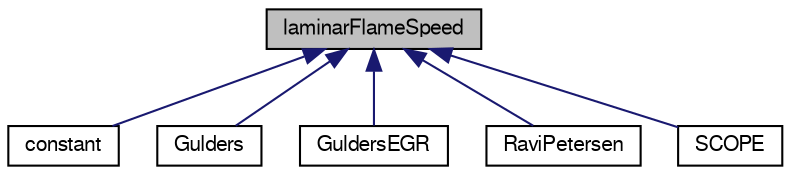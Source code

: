digraph "laminarFlameSpeed"
{
  bgcolor="transparent";
  edge [fontname="FreeSans",fontsize="10",labelfontname="FreeSans",labelfontsize="10"];
  node [fontname="FreeSans",fontsize="10",shape=record];
  Node0 [label="laminarFlameSpeed",height=0.2,width=0.4,color="black", fillcolor="grey75", style="filled", fontcolor="black"];
  Node0 -> Node1 [dir="back",color="midnightblue",fontsize="10",style="solid",fontname="FreeSans"];
  Node1 [label="constant",height=0.2,width=0.4,color="black",URL="$a29822.html",tooltip="Constant laminar flame speed model. "];
  Node0 -> Node2 [dir="back",color="midnightblue",fontsize="10",style="solid",fontname="FreeSans"];
  Node2 [label="Gulders",height=0.2,width=0.4,color="black",URL="$a29826.html",tooltip="Laminar flame speed obtained from Gulder&#39;s correlation. "];
  Node0 -> Node3 [dir="back",color="midnightblue",fontsize="10",style="solid",fontname="FreeSans"];
  Node3 [label="GuldersEGR",height=0.2,width=0.4,color="black",URL="$a29830.html",tooltip="Laminar flame speed obtained from Gulder&#39;s correlation with EGR modelling. "];
  Node0 -> Node4 [dir="back",color="midnightblue",fontsize="10",style="solid",fontname="FreeSans"];
  Node4 [label="RaviPetersen",height=0.2,width=0.4,color="black",URL="$a29838.html",tooltip="Laminar flame speed obtained from Ravi and Petersen&#39;s correlation. "];
  Node0 -> Node5 [dir="back",color="midnightblue",fontsize="10",style="solid",fontname="FreeSans"];
  Node5 [label="SCOPE",height=0.2,width=0.4,color="black",URL="$a31810.html",tooltip="Laminar flame speed obtained from the SCOPE correlation. "];
}
